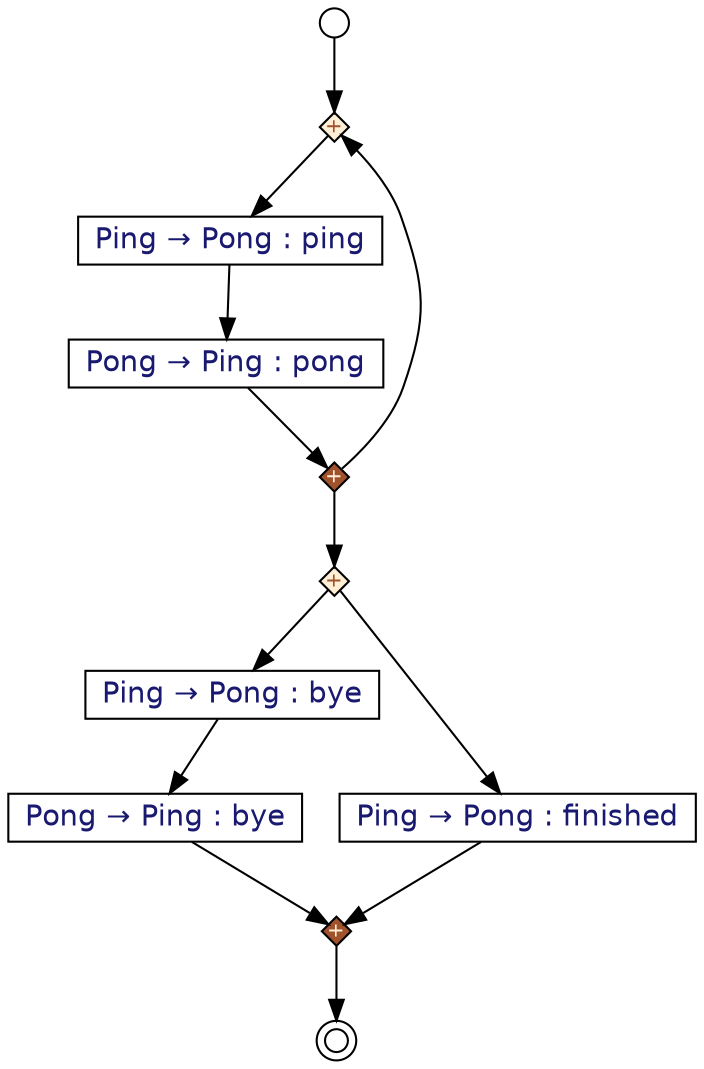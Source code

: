 # Input @ /home/em/choreographies/stable_chorgram/experiments/pingpong.gc

# Seq [Rep (Seq [Act ("Ping","Pong") "ping",Act ("Pong","Ping") "pong"]) "Ping",Bra (fromList [(0,Seq [Act ("Ping","Pong") "bye",Act ("Pong","Ping") "bye"]),(1,Seq [Act ("Ping","Pong") "finished",Emp])])]
digraph pingpong {
   node [width=0.2, height=0.2]

	node1 [label="", shape=circle, fixedsize=true]
	node5 [label="+", shape=diamond, fixedsize=true, fillcolor=papayawhip, style=filled, fontsize=10, fontcolor=sienna]
	node9 [label = "Ping &rarr; Pong : ping", shape=rectangle, fontname=helvetica, fontcolor=MidnightBlue]
	node13 [label = "Pong &rarr; Ping : pong", shape=rectangle, fontname=helvetica, fontcolor=MidnightBlue]
	node_5 [label="+", shape=diamond, fixedsize=true, fillcolor=sienna, style=filled, fontsize=10, fontcolor=papayawhip]
	node17 [label="+", shape=diamond, fixedsize=true, fillcolor=papayawhip, style=filled, fontsize=10, fontcolor=sienna]
	node38 [label = "Ping &rarr; Pong : bye", shape=rectangle, fontname=helvetica, fontcolor=MidnightBlue]
	node42 [label = "Pong &rarr; Ping : bye", shape=rectangle, fontname=helvetica, fontcolor=MidnightBlue]
	node65 [label = "Ping &rarr; Pong : finished", shape=rectangle, fontname=helvetica, fontcolor=MidnightBlue]
	node_17 [label="+", shape=diamond, fixedsize=true, fillcolor=sienna, style=filled, fontsize=10, fontcolor=papayawhip]
	node_1 [label="", shape=circle, width=0.15, height=0.15, fixedsize=true, peripheries=2]
	node1 -> node5
	node_5 -> node5
	node5 -> node9
	node9 -> node13
	node13 -> node_5
	node_5 -> node17
	node17 -> node38
	node38 -> node42
	node42 -> node_17
	node17 -> node65
	node65 -> node_17
	node_17 -> node_1

}

